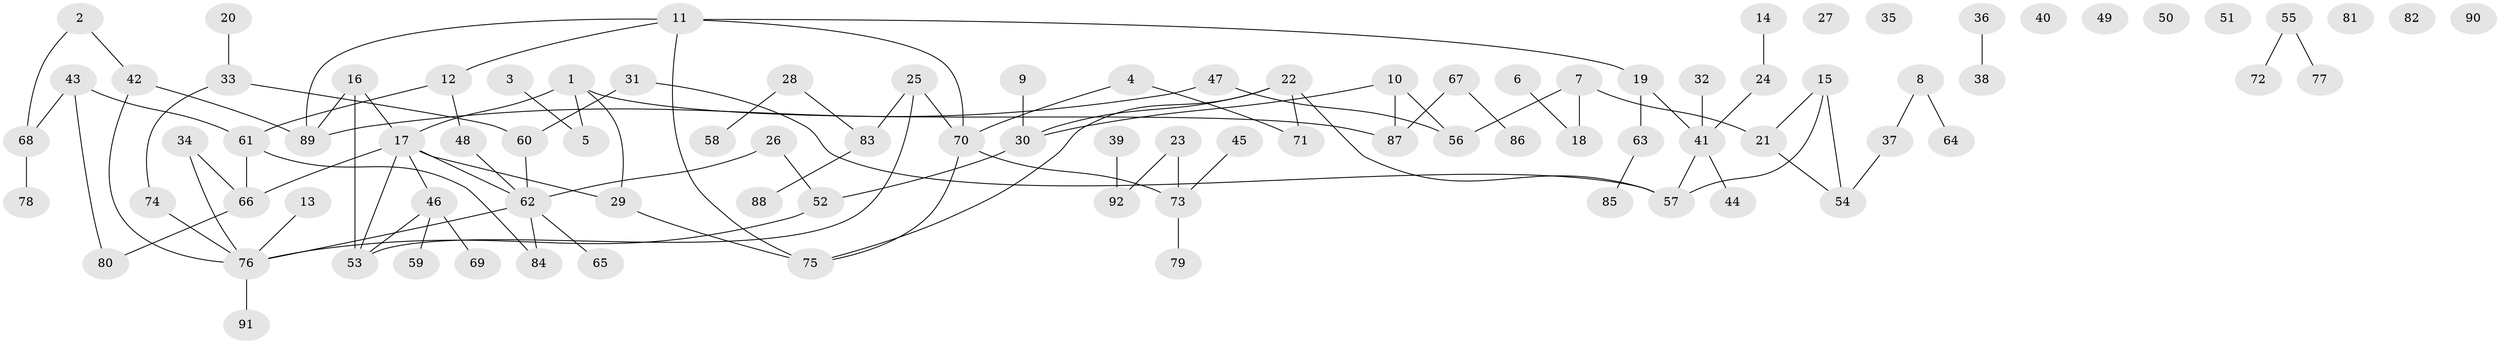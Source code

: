 // coarse degree distribution, {2: 0.21875, 1: 0.34375, 3: 0.09375, 4: 0.078125, 0: 0.140625, 6: 0.03125, 5: 0.046875, 7: 0.046875}
// Generated by graph-tools (version 1.1) at 2025/44/03/04/25 21:44:16]
// undirected, 92 vertices, 103 edges
graph export_dot {
graph [start="1"]
  node [color=gray90,style=filled];
  1;
  2;
  3;
  4;
  5;
  6;
  7;
  8;
  9;
  10;
  11;
  12;
  13;
  14;
  15;
  16;
  17;
  18;
  19;
  20;
  21;
  22;
  23;
  24;
  25;
  26;
  27;
  28;
  29;
  30;
  31;
  32;
  33;
  34;
  35;
  36;
  37;
  38;
  39;
  40;
  41;
  42;
  43;
  44;
  45;
  46;
  47;
  48;
  49;
  50;
  51;
  52;
  53;
  54;
  55;
  56;
  57;
  58;
  59;
  60;
  61;
  62;
  63;
  64;
  65;
  66;
  67;
  68;
  69;
  70;
  71;
  72;
  73;
  74;
  75;
  76;
  77;
  78;
  79;
  80;
  81;
  82;
  83;
  84;
  85;
  86;
  87;
  88;
  89;
  90;
  91;
  92;
  1 -- 5;
  1 -- 17;
  1 -- 29;
  1 -- 87;
  2 -- 42;
  2 -- 68;
  3 -- 5;
  4 -- 70;
  4 -- 71;
  6 -- 18;
  7 -- 18;
  7 -- 21;
  7 -- 56;
  8 -- 37;
  8 -- 64;
  9 -- 30;
  10 -- 30;
  10 -- 56;
  10 -- 87;
  11 -- 12;
  11 -- 19;
  11 -- 70;
  11 -- 75;
  11 -- 89;
  12 -- 48;
  12 -- 61;
  13 -- 76;
  14 -- 24;
  15 -- 21;
  15 -- 54;
  15 -- 57;
  16 -- 17;
  16 -- 53;
  16 -- 89;
  17 -- 29;
  17 -- 46;
  17 -- 53;
  17 -- 62;
  17 -- 66;
  19 -- 41;
  19 -- 63;
  20 -- 33;
  21 -- 54;
  22 -- 30;
  22 -- 57;
  22 -- 71;
  22 -- 75;
  23 -- 73;
  23 -- 92;
  24 -- 41;
  25 -- 53;
  25 -- 70;
  25 -- 83;
  26 -- 52;
  26 -- 62;
  28 -- 58;
  28 -- 83;
  29 -- 75;
  30 -- 52;
  31 -- 57;
  31 -- 60;
  32 -- 41;
  33 -- 60;
  33 -- 74;
  34 -- 66;
  34 -- 76;
  36 -- 38;
  37 -- 54;
  39 -- 92;
  41 -- 44;
  41 -- 57;
  42 -- 76;
  42 -- 89;
  43 -- 61;
  43 -- 68;
  43 -- 80;
  45 -- 73;
  46 -- 53;
  46 -- 59;
  46 -- 69;
  47 -- 56;
  47 -- 89;
  48 -- 62;
  52 -- 76;
  55 -- 72;
  55 -- 77;
  60 -- 62;
  61 -- 66;
  61 -- 84;
  62 -- 65;
  62 -- 76;
  62 -- 84;
  63 -- 85;
  66 -- 80;
  67 -- 86;
  67 -- 87;
  68 -- 78;
  70 -- 73;
  70 -- 75;
  73 -- 79;
  74 -- 76;
  76 -- 91;
  83 -- 88;
}
